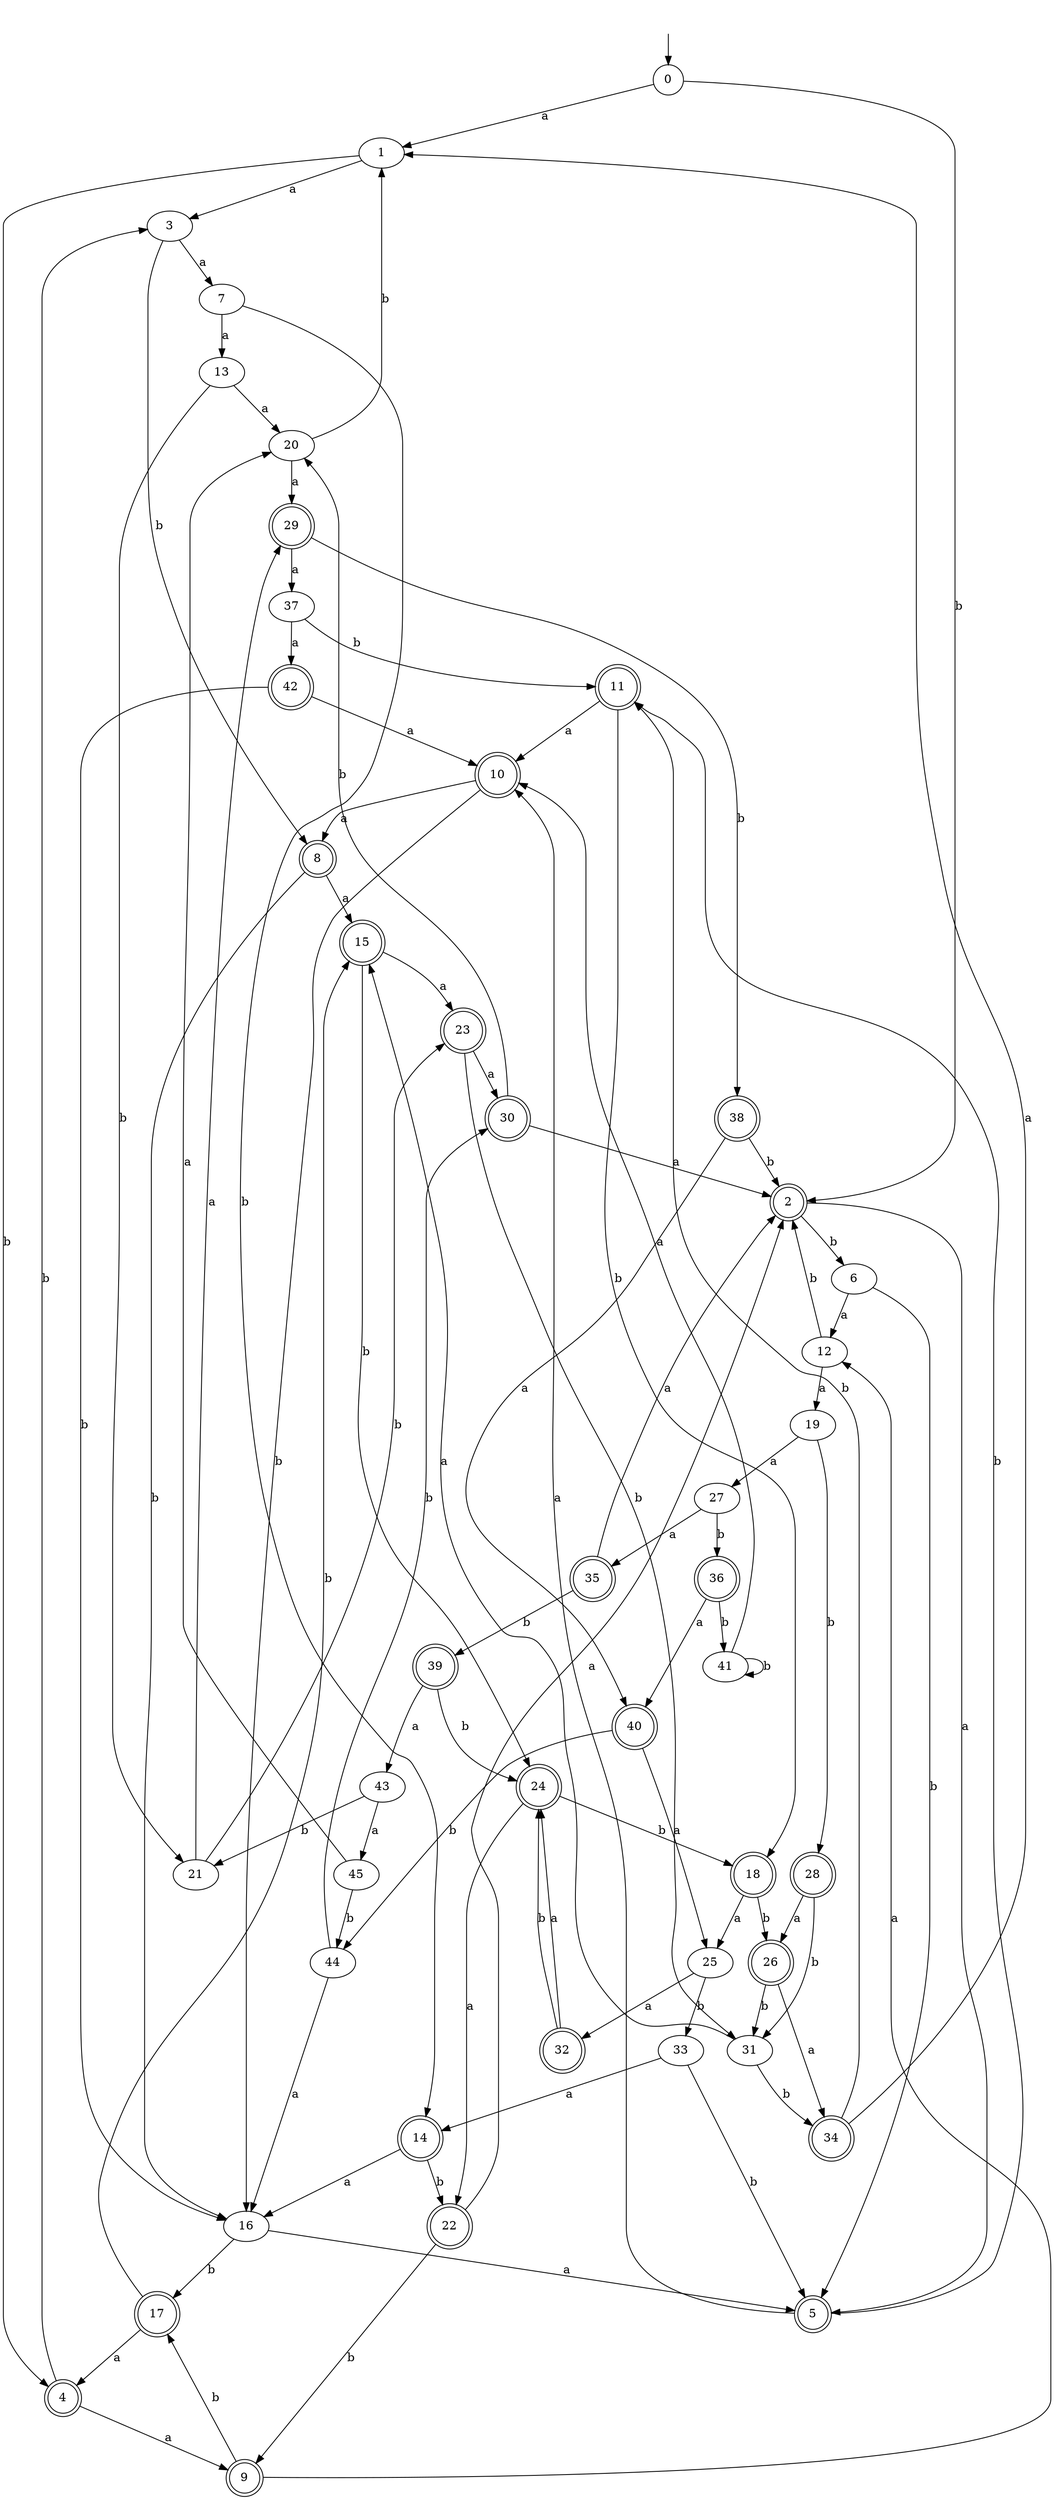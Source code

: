 digraph RandomDFA {
  __start0 [label="", shape=none];
  __start0 -> 0 [label=""];
  0 [shape=circle]
  0 -> 1 [label="a"]
  0 -> 2 [label="b"]
  1
  1 -> 3 [label="a"]
  1 -> 4 [label="b"]
  2 [shape=doublecircle]
  2 -> 5 [label="a"]
  2 -> 6 [label="b"]
  3
  3 -> 7 [label="a"]
  3 -> 8 [label="b"]
  4 [shape=doublecircle]
  4 -> 9 [label="a"]
  4 -> 3 [label="b"]
  5 [shape=doublecircle]
  5 -> 10 [label="a"]
  5 -> 11 [label="b"]
  6
  6 -> 12 [label="a"]
  6 -> 5 [label="b"]
  7
  7 -> 13 [label="a"]
  7 -> 14 [label="b"]
  8 [shape=doublecircle]
  8 -> 15 [label="a"]
  8 -> 16 [label="b"]
  9 [shape=doublecircle]
  9 -> 12 [label="a"]
  9 -> 17 [label="b"]
  10 [shape=doublecircle]
  10 -> 8 [label="a"]
  10 -> 16 [label="b"]
  11 [shape=doublecircle]
  11 -> 10 [label="a"]
  11 -> 18 [label="b"]
  12
  12 -> 19 [label="a"]
  12 -> 2 [label="b"]
  13
  13 -> 20 [label="a"]
  13 -> 21 [label="b"]
  14 [shape=doublecircle]
  14 -> 16 [label="a"]
  14 -> 22 [label="b"]
  15 [shape=doublecircle]
  15 -> 23 [label="a"]
  15 -> 24 [label="b"]
  16
  16 -> 5 [label="a"]
  16 -> 17 [label="b"]
  17 [shape=doublecircle]
  17 -> 4 [label="a"]
  17 -> 15 [label="b"]
  18 [shape=doublecircle]
  18 -> 25 [label="a"]
  18 -> 26 [label="b"]
  19
  19 -> 27 [label="a"]
  19 -> 28 [label="b"]
  20
  20 -> 29 [label="a"]
  20 -> 1 [label="b"]
  21
  21 -> 29 [label="a"]
  21 -> 23 [label="b"]
  22 [shape=doublecircle]
  22 -> 2 [label="a"]
  22 -> 9 [label="b"]
  23 [shape=doublecircle]
  23 -> 30 [label="a"]
  23 -> 31 [label="b"]
  24 [shape=doublecircle]
  24 -> 22 [label="a"]
  24 -> 18 [label="b"]
  25
  25 -> 32 [label="a"]
  25 -> 33 [label="b"]
  26 [shape=doublecircle]
  26 -> 34 [label="a"]
  26 -> 31 [label="b"]
  27
  27 -> 35 [label="a"]
  27 -> 36 [label="b"]
  28 [shape=doublecircle]
  28 -> 26 [label="a"]
  28 -> 31 [label="b"]
  29 [shape=doublecircle]
  29 -> 37 [label="a"]
  29 -> 38 [label="b"]
  30 [shape=doublecircle]
  30 -> 2 [label="a"]
  30 -> 20 [label="b"]
  31
  31 -> 15 [label="a"]
  31 -> 34 [label="b"]
  32 [shape=doublecircle]
  32 -> 24 [label="a"]
  32 -> 24 [label="b"]
  33
  33 -> 14 [label="a"]
  33 -> 5 [label="b"]
  34 [shape=doublecircle]
  34 -> 1 [label="a"]
  34 -> 11 [label="b"]
  35 [shape=doublecircle]
  35 -> 2 [label="a"]
  35 -> 39 [label="b"]
  36 [shape=doublecircle]
  36 -> 40 [label="a"]
  36 -> 41 [label="b"]
  37
  37 -> 42 [label="a"]
  37 -> 11 [label="b"]
  38 [shape=doublecircle]
  38 -> 40 [label="a"]
  38 -> 2 [label="b"]
  39 [shape=doublecircle]
  39 -> 43 [label="a"]
  39 -> 24 [label="b"]
  40 [shape=doublecircle]
  40 -> 25 [label="a"]
  40 -> 44 [label="b"]
  41
  41 -> 10 [label="a"]
  41 -> 41 [label="b"]
  42 [shape=doublecircle]
  42 -> 10 [label="a"]
  42 -> 16 [label="b"]
  43
  43 -> 45 [label="a"]
  43 -> 21 [label="b"]
  44
  44 -> 16 [label="a"]
  44 -> 30 [label="b"]
  45
  45 -> 20 [label="a"]
  45 -> 44 [label="b"]
}
